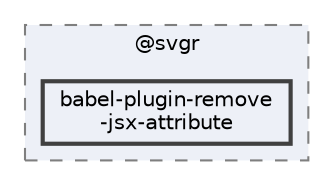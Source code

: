 digraph "pkiclassroomrescheduler/src/main/frontend/node_modules/@svgr/babel-plugin-remove-jsx-attribute"
{
 // LATEX_PDF_SIZE
  bgcolor="transparent";
  edge [fontname=Helvetica,fontsize=10,labelfontname=Helvetica,labelfontsize=10];
  node [fontname=Helvetica,fontsize=10,shape=box,height=0.2,width=0.4];
  compound=true
  subgraph clusterdir_06862fe7250a28ee77dbb11ecfd0ee1a {
    graph [ bgcolor="#edf0f7", pencolor="grey50", label="@svgr", fontname=Helvetica,fontsize=10 style="filled,dashed", URL="dir_06862fe7250a28ee77dbb11ecfd0ee1a.html",tooltip=""]
  dir_a9a97b70c51ee8eaa160dc562a5b38ed [label="babel-plugin-remove\l-jsx-attribute", fillcolor="#edf0f7", color="grey25", style="filled,bold", URL="dir_a9a97b70c51ee8eaa160dc562a5b38ed.html",tooltip=""];
  }
}
